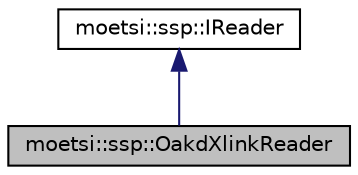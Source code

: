 digraph "moetsi::ssp::OakdXlinkReader"
{
 // LATEX_PDF_SIZE
  edge [fontname="Helvetica",fontsize="10",labelfontname="Helvetica",labelfontsize="10"];
  node [fontname="Helvetica",fontsize="10",shape=record];
  Node1 [label="moetsi::ssp::OakdXlinkReader",height=0.2,width=0.4,color="black", fillcolor="grey75", style="filled", fontcolor="black",tooltip=" "];
  Node2 -> Node1 [dir="back",color="midnightblue",fontsize="10",style="solid",fontname="Helvetica"];
  Node2 [label="moetsi::ssp::IReader",height=0.2,width=0.4,color="black", fillcolor="white", style="filled",URL="$classmoetsi_1_1ssp_1_1IReader.html",tooltip="SSP reader interface - abstract class."];
}

